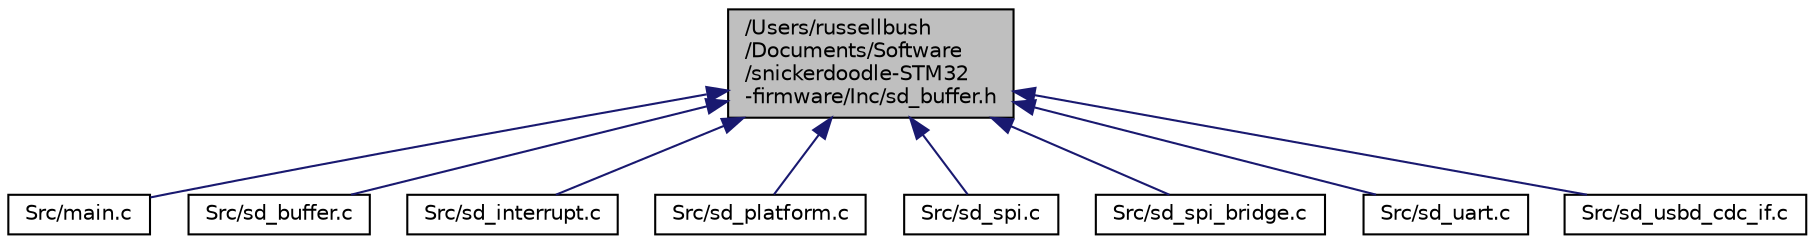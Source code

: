 digraph "/Users/russellbush/Documents/Software/snickerdoodle-STM32-firmware/Inc/sd_buffer.h"
{
  edge [fontname="Helvetica",fontsize="10",labelfontname="Helvetica",labelfontsize="10"];
  node [fontname="Helvetica",fontsize="10",shape=record];
  Node1 [label="/Users/russellbush\l/Documents/Software\l/snickerdoodle-STM32\l-firmware/Inc/sd_buffer.h",height=0.2,width=0.4,color="black", fillcolor="grey75", style="filled", fontcolor="black"];
  Node1 -> Node2 [dir="back",color="midnightblue",fontsize="10",style="solid"];
  Node2 [label="Src/main.c",height=0.2,width=0.4,color="black", fillcolor="white", style="filled",URL="$main_8c.html",tooltip="Platform Controller Main Program Body  FreeBSD. "];
  Node1 -> Node3 [dir="back",color="midnightblue",fontsize="10",style="solid"];
  Node3 [label="Src/sd_buffer.c",height=0.2,width=0.4,color="black", fillcolor="white", style="filled",URL="$sd__buffer_8c.html",tooltip="Circular buffers  FreeBSD. "];
  Node1 -> Node4 [dir="back",color="midnightblue",fontsize="10",style="solid"];
  Node4 [label="Src/sd_interrupt.c",height=0.2,width=0.4,color="black", fillcolor="white", style="filled",URL="$sd__interrupt_8c.html",tooltip="Interrupt Handlers  FreeBSD. "];
  Node1 -> Node5 [dir="back",color="midnightblue",fontsize="10",style="solid"];
  Node5 [label="Src/sd_platform.c",height=0.2,width=0.4,color="black", fillcolor="white", style="filled",URL="$sd__platform_8c.html",tooltip="Snickerdoodle Platform Controller Functions  FreeBSD. "];
  Node1 -> Node6 [dir="back",color="midnightblue",fontsize="10",style="solid"];
  Node6 [label="Src/sd_spi.c",height=0.2,width=0.4,color="black", fillcolor="white", style="filled",URL="$sd__spi_8c.html",tooltip="SPI Slave Control  FreeBSD. "];
  Node1 -> Node7 [dir="back",color="midnightblue",fontsize="10",style="solid"];
  Node7 [label="Src/sd_spi_bridge.c",height=0.2,width=0.4,color="black", fillcolor="white", style="filled",URL="$sd__spi__bridge_8c.html",tooltip="SPI Slave Peripheral Bridge Control  FreeBSD. "];
  Node1 -> Node8 [dir="back",color="midnightblue",fontsize="10",style="solid"];
  Node8 [label="Src/sd_uart.c",height=0.2,width=0.4,color="black", fillcolor="white", style="filled",URL="$sd__uart_8c.html",tooltip="UART Control  FreeBSD. "];
  Node1 -> Node9 [dir="back",color="midnightblue",fontsize="10",style="solid"];
  Node9 [label="Src/sd_usbd_cdc_if.c",height=0.2,width=0.4,color="black", fillcolor="white", style="filled",URL="$sd__usbd__cdc__if_8c.html",tooltip="USB Communications Device Class Interface Functions  FreeBSD. "];
}
